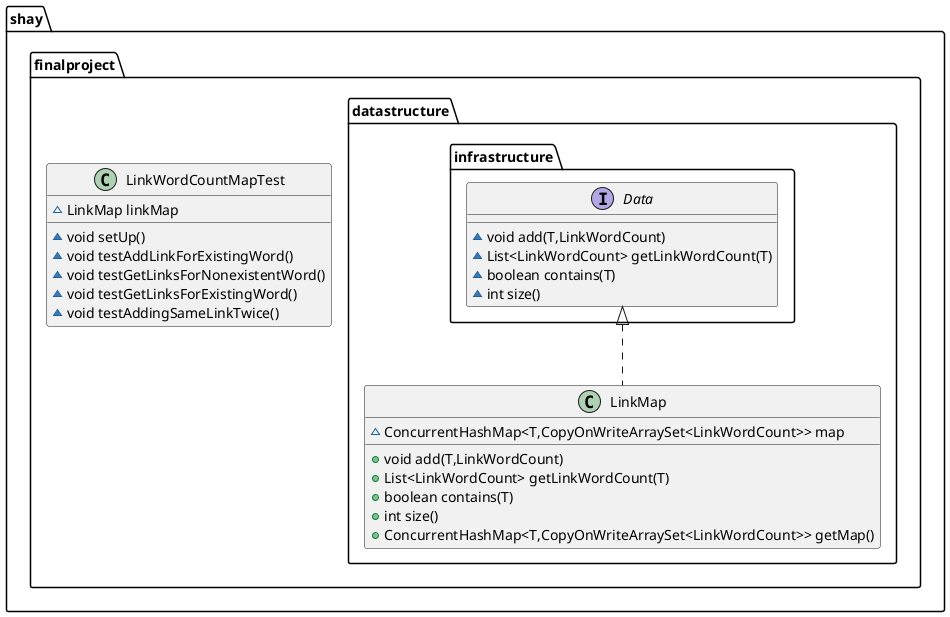 @startuml
class shay.finalproject.datastructure.LinkMap {
~ ConcurrentHashMap<T,CopyOnWriteArraySet<LinkWordCount>> map
+ void add(T,LinkWordCount)
+ List<LinkWordCount> getLinkWordCount(T)
+ boolean contains(T)
+ int size()
+ ConcurrentHashMap<T,CopyOnWriteArraySet<LinkWordCount>> getMap()
}
interface shay.finalproject.datastructure.infrastructure.Data {
~ void add(T,LinkWordCount)
~ List<LinkWordCount> getLinkWordCount(T)
~ boolean contains(T)
~ int size()
}
class shay.finalproject.LinkWordCountMapTest {
~ LinkMap linkMap
~ void setUp()
~ void testAddLinkForExistingWord()
~ void testGetLinksForNonexistentWord()
~ void testGetLinksForExistingWord()
~ void testAddingSameLinkTwice()
}


shay.finalproject.datastructure.infrastructure.Data <|.. shay.finalproject.datastructure.LinkMap
@enduml